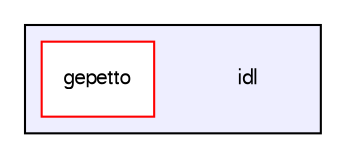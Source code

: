digraph "idl" {
  compound=true
  node [ fontsize="10", fontname="FreeSans"];
  edge [ labelfontsize="10", labelfontname="FreeSans"];
  subgraph clusterdir_e2711e7aac307eb04980253ad5ce6625 {
    graph [ bgcolor="#eeeeff", pencolor="black", label="" URL="dir_e2711e7aac307eb04980253ad5ce6625.html"];
    dir_e2711e7aac307eb04980253ad5ce6625 [shape=plaintext label="idl"];
    dir_21732084047e0c2f390d68df3b184299 [shape=box label="gepetto" color="red" fillcolor="white" style="filled" URL="dir_21732084047e0c2f390d68df3b184299.html"];
  }
}
